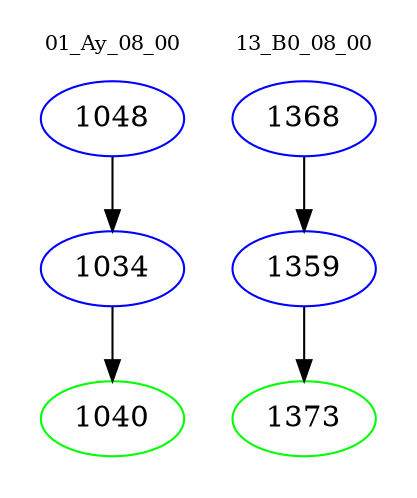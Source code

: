 digraph{
subgraph cluster_0 {
color = white
label = "01_Ay_08_00";
fontsize=10;
T0_1048 [label="1048", color="blue"]
T0_1048 -> T0_1034 [color="black"]
T0_1034 [label="1034", color="blue"]
T0_1034 -> T0_1040 [color="black"]
T0_1040 [label="1040", color="green"]
}
subgraph cluster_1 {
color = white
label = "13_B0_08_00";
fontsize=10;
T1_1368 [label="1368", color="blue"]
T1_1368 -> T1_1359 [color="black"]
T1_1359 [label="1359", color="blue"]
T1_1359 -> T1_1373 [color="black"]
T1_1373 [label="1373", color="green"]
}
}

